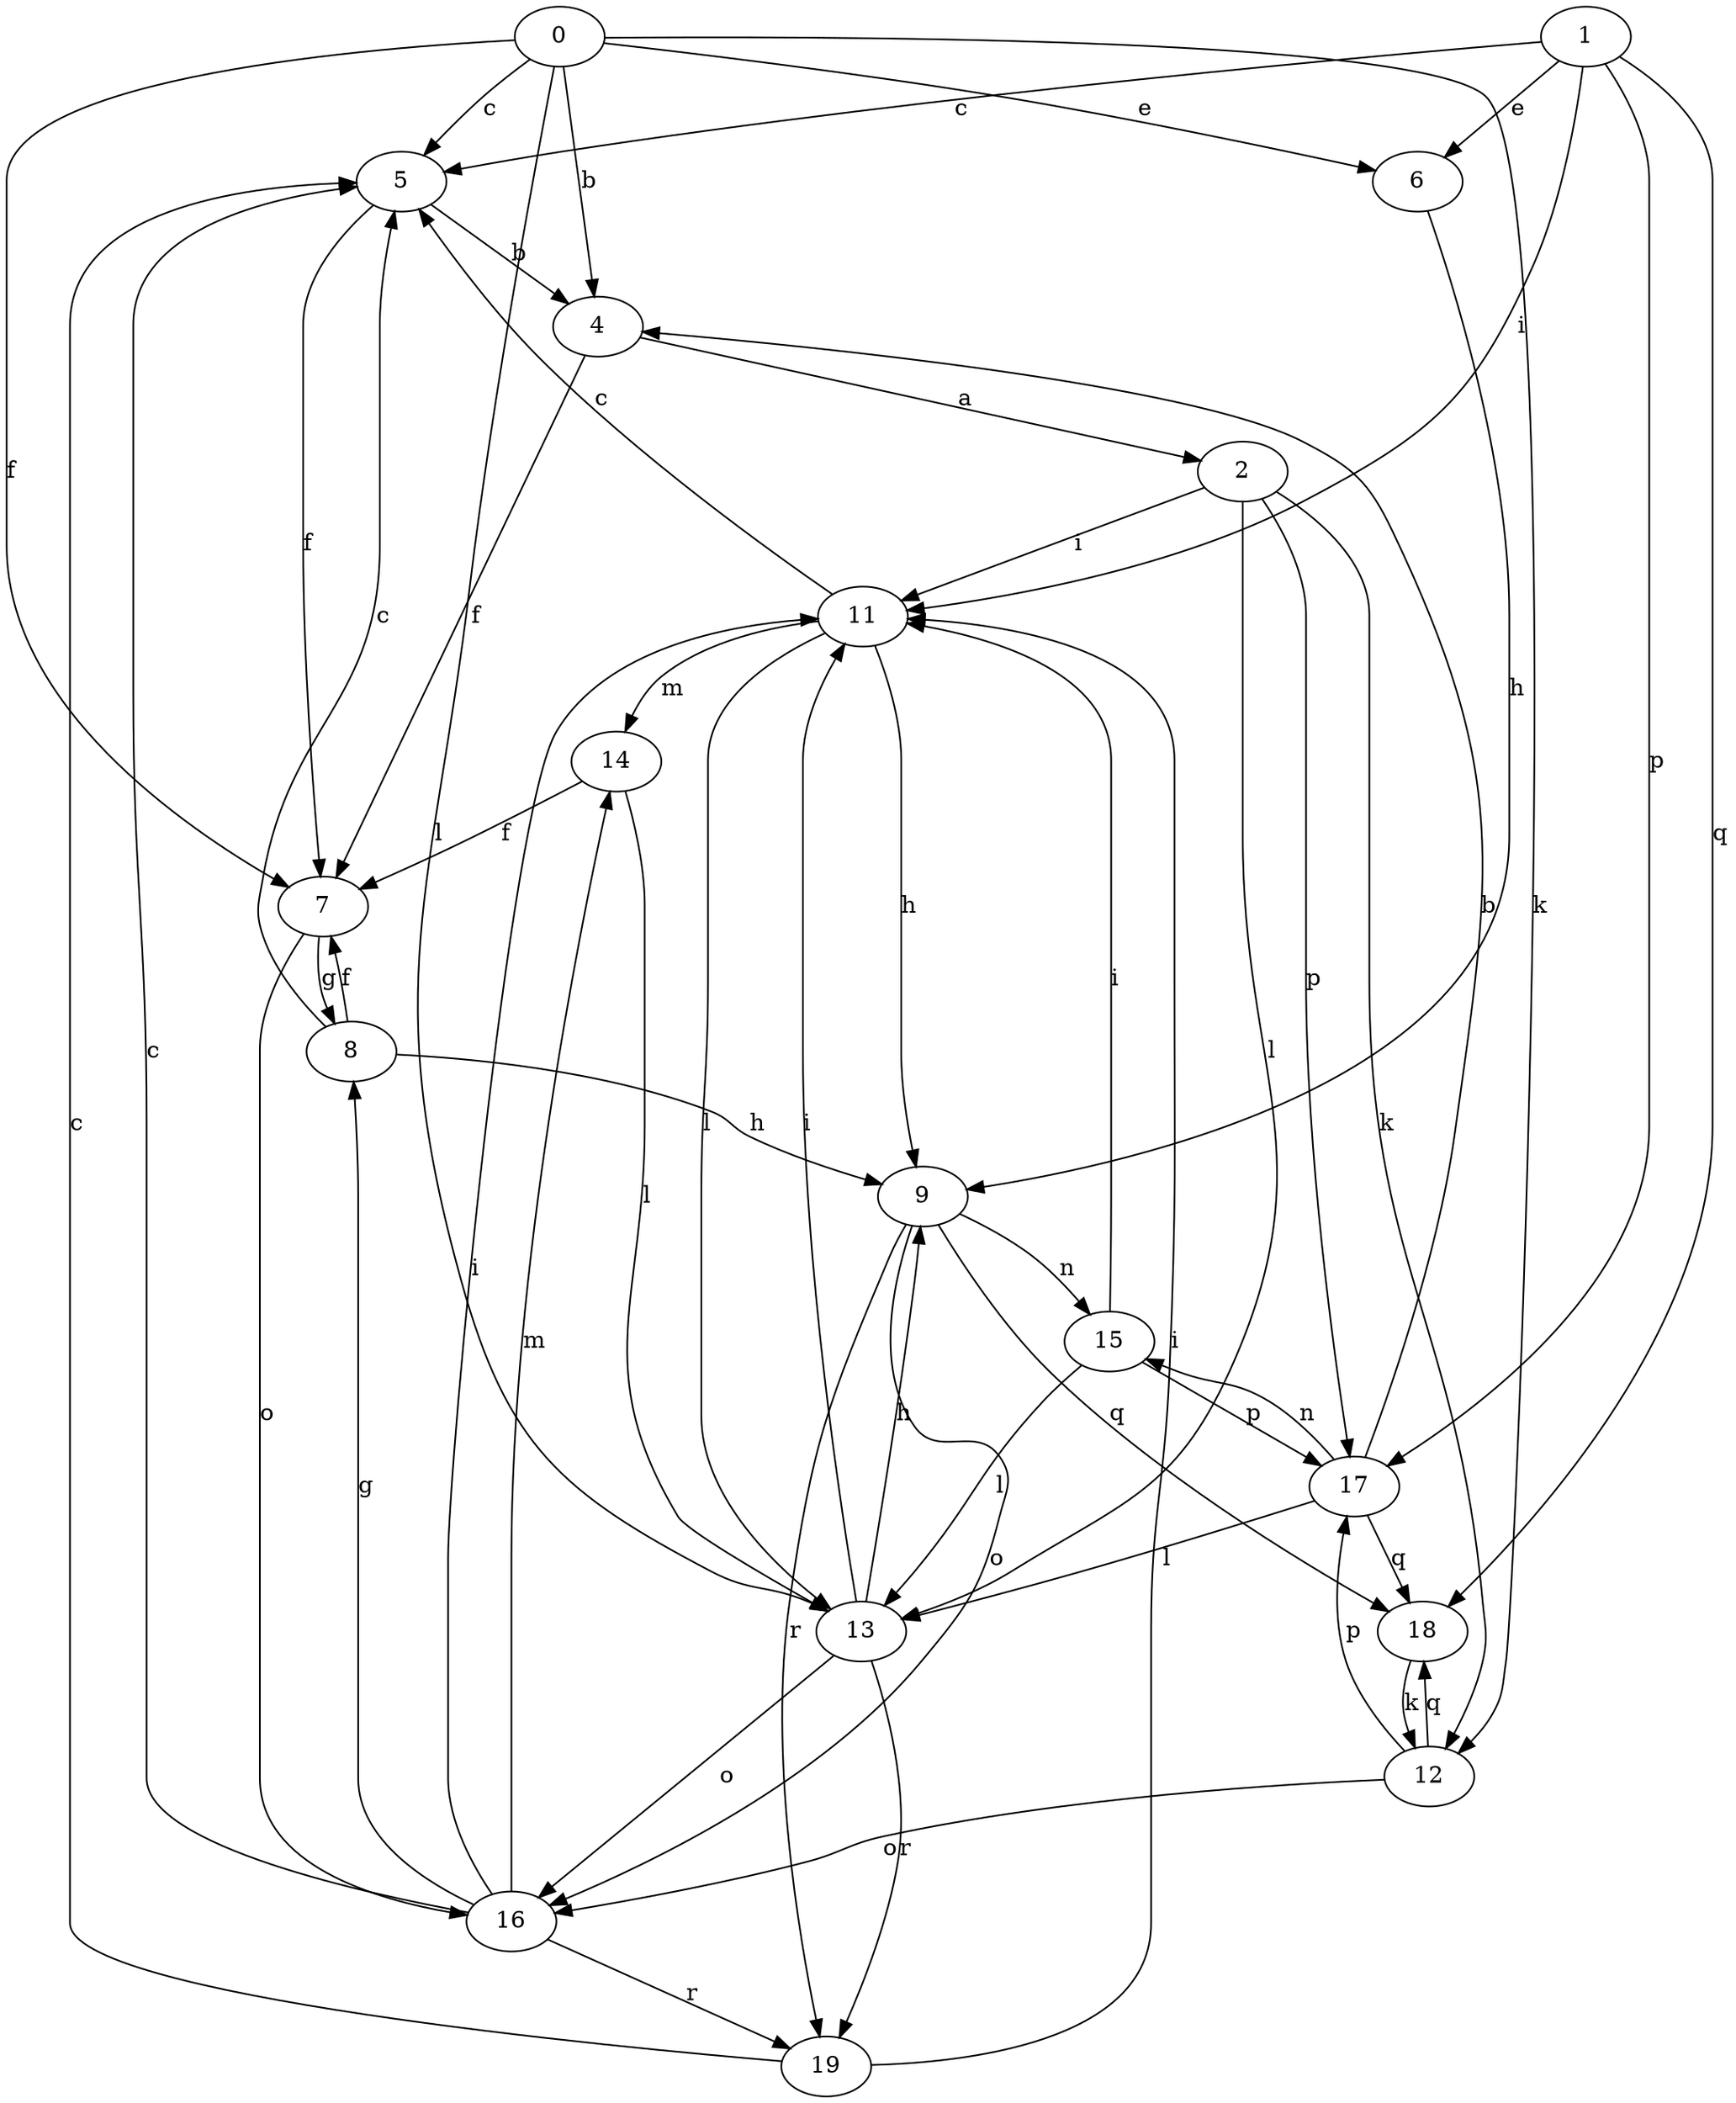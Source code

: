 strict digraph  {
1;
2;
4;
5;
6;
7;
8;
9;
11;
12;
13;
14;
15;
16;
17;
18;
19;
0;
1 -> 5  [label=c];
1 -> 6  [label=e];
1 -> 11  [label=i];
1 -> 17  [label=p];
1 -> 18  [label=q];
2 -> 11  [label=i];
2 -> 12  [label=k];
2 -> 13  [label=l];
2 -> 17  [label=p];
4 -> 2  [label=a];
4 -> 7  [label=f];
5 -> 4  [label=b];
5 -> 7  [label=f];
6 -> 9  [label=h];
7 -> 8  [label=g];
7 -> 16  [label=o];
8 -> 5  [label=c];
8 -> 7  [label=f];
8 -> 9  [label=h];
9 -> 15  [label=n];
9 -> 16  [label=o];
9 -> 18  [label=q];
9 -> 19  [label=r];
11 -> 5  [label=c];
11 -> 9  [label=h];
11 -> 13  [label=l];
11 -> 14  [label=m];
12 -> 16  [label=o];
12 -> 17  [label=p];
12 -> 18  [label=q];
13 -> 9  [label=h];
13 -> 11  [label=i];
13 -> 16  [label=o];
13 -> 19  [label=r];
14 -> 7  [label=f];
14 -> 13  [label=l];
15 -> 11  [label=i];
15 -> 13  [label=l];
15 -> 17  [label=p];
16 -> 5  [label=c];
16 -> 8  [label=g];
16 -> 11  [label=i];
16 -> 14  [label=m];
16 -> 19  [label=r];
17 -> 4  [label=b];
17 -> 13  [label=l];
17 -> 15  [label=n];
17 -> 18  [label=q];
18 -> 12  [label=k];
19 -> 5  [label=c];
19 -> 11  [label=i];
0 -> 4  [label=b];
0 -> 5  [label=c];
0 -> 6  [label=e];
0 -> 7  [label=f];
0 -> 12  [label=k];
0 -> 13  [label=l];
}
